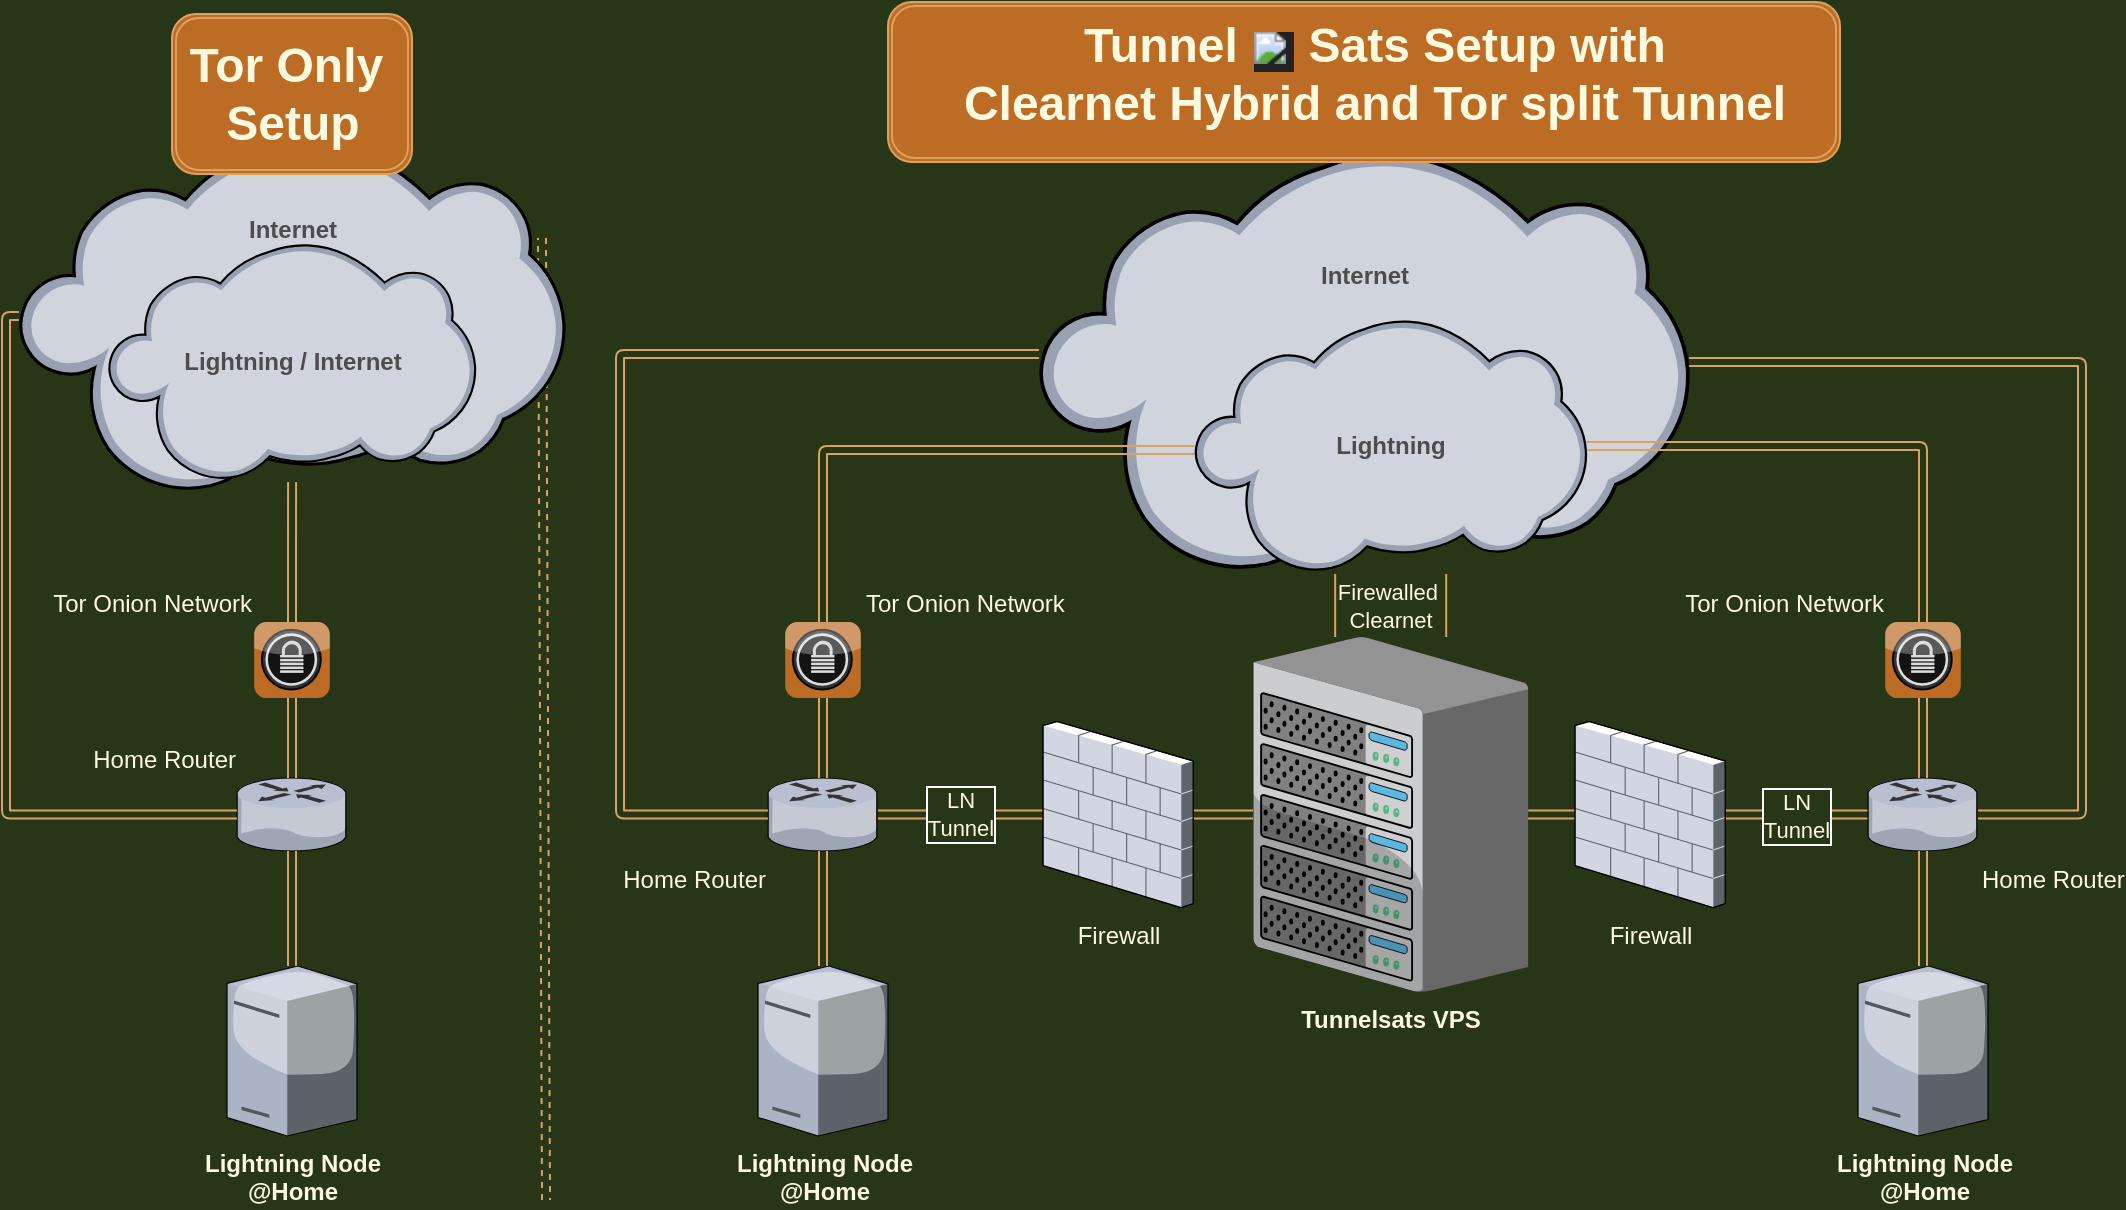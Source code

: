 <mxfile version="20.2.2" type="github"><diagram name="Page-1" id="822b0af5-4adb-64df-f703-e8dfc1f81529"><mxGraphModel dx="2063" dy="1183" grid="0" gridSize="10" guides="1" tooltips="1" connect="1" arrows="1" fold="1" page="1" pageScale="1" pageWidth="1100" pageHeight="850" background="#283618" math="0" shadow="0"><root><mxCell id="0"/><mxCell id="1" parent="0"/><mxCell id="f5En9RY3kI0PJLUmDjsn-64" value="" style="endArrow=none;dashed=1;html=1;rounded=1;strokeColor=#DDA15E;fillColor=#BC6C25;shape=link;labelBackgroundColor=#283618;fontColor=#FEFAE0;" parent="1" edge="1"><mxGeometry width="50" height="50" relative="1" as="geometry"><mxPoint x="286" y="740" as="sourcePoint"/><mxPoint x="284" y="259" as="targetPoint"/></mxGeometry></mxCell><mxCell id="dzVO0lP-Pr6NHZDjBj-I-7" value="&lt;b&gt;&lt;font color=&quot;#4d4d4d&quot;&gt;Internet&lt;br&gt;&lt;br&gt;&lt;br&gt;&lt;br&gt;&lt;br&gt;&lt;br&gt;&lt;br&gt;&lt;/font&gt;&lt;/b&gt;" style="verticalLabelPosition=middle;aspect=fixed;html=1;verticalAlign=middle;strokeColor=#DDA15E;align=center;outlineConnect=0;shape=mxgraph.citrix.cloud;fillColor=#BC6C25;labelPosition=center;fontColor=#FEFAE0;rounded=1;" parent="1" vertex="1"><mxGeometry x="22.49" y="209" width="273.03" height="178.19" as="geometry"/></mxCell><mxCell id="dzVO0lP-Pr6NHZDjBj-I-4" value="&lt;b&gt;&lt;font color=&quot;#4d4d4d&quot;&gt;Internet&lt;br&gt;&lt;br&gt;&lt;br&gt;&lt;br&gt;&lt;br&gt;&lt;br&gt;&lt;br&gt;&lt;/font&gt;&lt;/b&gt;" style="verticalLabelPosition=middle;aspect=fixed;html=1;verticalAlign=middle;strokeColor=#DDA15E;align=center;outlineConnect=0;shape=mxgraph.citrix.cloud;fillColor=#BC6C25;labelPosition=center;fontColor=#FEFAE0;rounded=1;" parent="1" vertex="1"><mxGeometry x="532.44" y="214.91" width="325.13" height="212.19" as="geometry"/></mxCell><mxCell id="f5En9RY3kI0PJLUmDjsn-67" value="" style="shape=ext;double=1;rounded=1;whiteSpace=wrap;html=1;fillColor=#BC6C25;strokeColor=#DDA15E;fontColor=#FEFAE0;" parent="1" vertex="1"><mxGeometry x="99.01" y="147" width="120" height="80" as="geometry"/></mxCell><mxCell id="DgfKNXVbrJm1uEiCSvom-1" value="Home Router" style="verticalLabelPosition=top;aspect=fixed;html=1;verticalAlign=bottom;strokeColor=none;align=right;outlineConnect=0;shape=mxgraph.citrix.router;labelPosition=left;fillColor=#BC6C25;fontColor=#FEFAE0;rounded=1;" parent="1" vertex="1"><mxGeometry x="131.5" y="529" width="55" height="36.5" as="geometry"/></mxCell><mxCell id="f5En9RY3kI0PJLUmDjsn-39" value="LN&lt;br&gt;Tunnel" style="edgeStyle=orthogonalEdgeStyle;shape=link;rounded=1;orthogonalLoop=1;jettySize=auto;html=1;fillColor=#BC6C25;strokeColor=#DDA15E;labelBackgroundColor=#283618;fontColor=#FEFAE0;labelBorderColor=#FFFFFF;" parent="1" source="DgfKNXVbrJm1uEiCSvom-3" target="f5En9RY3kI0PJLUmDjsn-25" edge="1"><mxGeometry relative="1" as="geometry"/></mxCell><mxCell id="f5En9RY3kI0PJLUmDjsn-41" value="" style="edgeStyle=orthogonalEdgeStyle;shape=link;rounded=1;orthogonalLoop=1;jettySize=auto;html=1;strokeColor=#DDA15E;fillColor=#BC6C25;labelBackgroundColor=#283618;fontColor=#FEFAE0;" parent="1" source="DgfKNXVbrJm1uEiCSvom-3" target="f5En9RY3kI0PJLUmDjsn-40" edge="1"><mxGeometry relative="1" as="geometry"><mxPoint x="639.57" y="547" as="targetPoint"/></mxGeometry></mxCell><mxCell id="DgfKNXVbrJm1uEiCSvom-3" value="Firewall" style="verticalLabelPosition=bottom;aspect=fixed;html=1;verticalAlign=top;strokeColor=none;align=center;outlineConnect=0;shape=mxgraph.citrix.firewall;fillColor=#BC6C25;fontColor=#FEFAE0;rounded=1;" parent="1" vertex="1"><mxGeometry x="534.57" y="500.75" width="75" height="93" as="geometry"/></mxCell><mxCell id="DgfKNXVbrJm1uEiCSvom-4" value="&lt;b&gt;Lightning Node&lt;br&gt;@Home&lt;/b&gt;" style="verticalLabelPosition=bottom;aspect=fixed;html=1;verticalAlign=top;strokeColor=none;align=center;outlineConnect=0;shape=mxgraph.citrix.license_server;fillColor=#BC6C25;fontColor=#FEFAE0;rounded=1;" parent="1" vertex="1"><mxGeometry x="126.5" y="623" width="65" height="85" as="geometry"/></mxCell><mxCell id="f5En9RY3kI0PJLUmDjsn-6" value="" style="edgeStyle=orthogonalEdgeStyle;rounded=1;orthogonalLoop=1;jettySize=auto;html=1;shape=link;fillColor=#BC6C25;labelBackgroundColor=#283618;strokeColor=#DDA15E;fontColor=#FEFAE0;" parent="1" source="DgfKNXVbrJm1uEiCSvom-4" target="DgfKNXVbrJm1uEiCSvom-1" edge="1"><mxGeometry relative="1" as="geometry"><mxPoint x="66" y="431" as="sourcePoint"/><mxPoint x="76" y="391" as="targetPoint"/></mxGeometry></mxCell><mxCell id="f5En9RY3kI0PJLUmDjsn-13" value="" style="edgeStyle=orthogonalEdgeStyle;rounded=1;orthogonalLoop=1;jettySize=auto;html=1;shape=link;fillColor=#BC6C25;labelBackgroundColor=#283618;strokeColor=#DDA15E;fontColor=#FEFAE0;startArrow=none;" parent="1" source="f5En9RY3kI0PJLUmDjsn-15" edge="1"><mxGeometry relative="1" as="geometry"><mxPoint x="285.486" y="549.25" as="sourcePoint"/><mxPoint x="159" y="481" as="targetPoint"/></mxGeometry></mxCell><mxCell id="f5En9RY3kI0PJLUmDjsn-17" value="" style="edgeStyle=orthogonalEdgeStyle;shape=link;rounded=1;orthogonalLoop=1;jettySize=auto;html=1;fillColor=#BC6C25;labelBackgroundColor=#283618;strokeColor=#DDA15E;fontColor=#FEFAE0;" parent="1" source="f5En9RY3kI0PJLUmDjsn-15" target="f5En9RY3kI0PJLUmDjsn-8" edge="1"><mxGeometry relative="1" as="geometry"/></mxCell><mxCell id="f5En9RY3kI0PJLUmDjsn-8" value="&lt;b&gt;&lt;font color=&quot;#4d4d4d&quot;&gt;Lightning / Internet&lt;/font&gt;&lt;/b&gt;" style="verticalLabelPosition=middle;aspect=fixed;html=1;verticalAlign=middle;strokeColor=#DDA15E;align=center;outlineConnect=0;shape=mxgraph.citrix.cloud;fillColor=#BC6C25;labelPosition=center;fontColor=#FEFAE0;rounded=1;" parent="1" vertex="1"><mxGeometry x="67.07" y="261" width="183.87" height="120" as="geometry"/></mxCell><mxCell id="f5En9RY3kI0PJLUmDjsn-25" value="Home Router" style="verticalLabelPosition=bottom;aspect=fixed;html=1;verticalAlign=top;strokeColor=none;align=right;outlineConnect=0;shape=mxgraph.citrix.router;labelPosition=left;fillColor=#BC6C25;fontColor=#FEFAE0;rounded=1;" parent="1" vertex="1"><mxGeometry x="397.0" y="529" width="55" height="36.5" as="geometry"/></mxCell><mxCell id="f5En9RY3kI0PJLUmDjsn-26" value="&lt;b&gt;Lightning Node&lt;br&gt;@Home&lt;/b&gt;" style="verticalLabelPosition=bottom;aspect=fixed;html=1;verticalAlign=top;strokeColor=none;align=center;outlineConnect=0;shape=mxgraph.citrix.license_server;fillColor=#BC6C25;fontColor=#FEFAE0;rounded=1;" parent="1" vertex="1"><mxGeometry x="392.0" y="623" width="65" height="85" as="geometry"/></mxCell><mxCell id="f5En9RY3kI0PJLUmDjsn-27" value="" style="edgeStyle=orthogonalEdgeStyle;rounded=1;orthogonalLoop=1;jettySize=auto;html=1;shape=link;fillColor=#BC6C25;labelBackgroundColor=#283618;strokeColor=#DDA15E;fontColor=#FEFAE0;" parent="1" source="f5En9RY3kI0PJLUmDjsn-26" target="f5En9RY3kI0PJLUmDjsn-25" edge="1"><mxGeometry relative="1" as="geometry"><mxPoint x="331.5" y="439" as="sourcePoint"/><mxPoint x="341.5" y="399" as="targetPoint"/></mxGeometry></mxCell><mxCell id="f5En9RY3kI0PJLUmDjsn-28" value="" style="edgeStyle=orthogonalEdgeStyle;rounded=1;orthogonalLoop=1;jettySize=auto;html=1;shape=link;fillColor=#BC6C25;labelBackgroundColor=#283618;strokeColor=#DDA15E;fontColor=#FEFAE0;" parent="1" source="f5En9RY3kI0PJLUmDjsn-25" edge="1"><mxGeometry relative="1" as="geometry"><mxPoint x="550.986" y="557.25" as="sourcePoint"/><mxPoint x="424.5" y="489" as="targetPoint"/></mxGeometry></mxCell><mxCell id="f5En9RY3kI0PJLUmDjsn-29" value="" style="edgeStyle=orthogonalEdgeStyle;shape=link;rounded=1;orthogonalLoop=1;jettySize=auto;html=1;fillColor=#BC6C25;labelBackgroundColor=#283618;strokeColor=#DDA15E;fontColor=#FEFAE0;" parent="1" source="f5En9RY3kI0PJLUmDjsn-30" target="f5En9RY3kI0PJLUmDjsn-31" edge="1"><mxGeometry relative="1" as="geometry"><mxPoint x="568" y="394" as="targetPoint"/><Array as="points"><mxPoint x="424" y="365"/></Array></mxGeometry></mxCell><mxCell id="f5En9RY3kI0PJLUmDjsn-30" value="Tor Onion Network" style="verticalLabelPosition=top;aspect=fixed;html=1;verticalAlign=bottom;strokeColor=none;align=left;outlineConnect=0;shape=mxgraph.citrix.role_secure_access;fillColor=#BC6C25;gradientDirection=south;labelPosition=right;fontColor=#FEFAE0;rounded=1;" parent="1" vertex="1"><mxGeometry x="405.5" y="451" width="38" height="38" as="geometry"/></mxCell><mxCell id="f5En9RY3kI0PJLUmDjsn-31" value="&lt;b&gt;&lt;font color=&quot;#4d4d4d&quot;&gt;Lightning&lt;/font&gt;&lt;/b&gt;" style="verticalLabelPosition=middle;aspect=fixed;html=1;verticalAlign=middle;strokeColor=#DDA15E;align=center;outlineConnect=0;shape=mxgraph.citrix.cloud;fillColor=#BC6C25;labelPosition=center;fontColor=#FEFAE0;rounded=1;" parent="1" vertex="1"><mxGeometry x="610.25" y="299" width="196.13" height="128" as="geometry"/></mxCell><mxCell id="f5En9RY3kI0PJLUmDjsn-40" value="&lt;b&gt;Tunnelsats VPS&lt;/b&gt;" style="verticalLabelPosition=bottom;aspect=fixed;html=1;verticalAlign=top;strokeColor=none;align=center;outlineConnect=0;shape=mxgraph.citrix.chassis;fillColor=#BC6C25;fontColor=#FEFAE0;rounded=1;" parent="1" vertex="1"><mxGeometry x="639.57" y="458.5" width="137.5" height="177.5" as="geometry"/></mxCell><mxCell id="f5En9RY3kI0PJLUmDjsn-44" value="LN&lt;br&gt;Tunnel" style="edgeStyle=orthogonalEdgeStyle;shape=link;rounded=1;orthogonalLoop=1;jettySize=auto;html=1;fillColor=#BC6C25;strokeColor=#DDA15E;labelBackgroundColor=#283618;fontColor=#FEFAE0;labelBorderColor=#FFFFFF;" parent="1" source="f5En9RY3kI0PJLUmDjsn-45" target="f5En9RY3kI0PJLUmDjsn-46" edge="1"><mxGeometry relative="1" as="geometry"/></mxCell><mxCell id="f5En9RY3kI0PJLUmDjsn-55" value="" style="edgeStyle=orthogonalEdgeStyle;shape=link;rounded=1;orthogonalLoop=1;jettySize=auto;html=1;strokeColor=#DDA15E;fillColor=#BC6C25;labelBackgroundColor=#283618;fontColor=#FEFAE0;" parent="1" source="f5En9RY3kI0PJLUmDjsn-45" target="f5En9RY3kI0PJLUmDjsn-40" edge="1"><mxGeometry relative="1" as="geometry"/></mxCell><mxCell id="f5En9RY3kI0PJLUmDjsn-45" value="Firewall" style="verticalLabelPosition=bottom;aspect=fixed;html=1;verticalAlign=top;strokeColor=none;align=center;outlineConnect=0;shape=mxgraph.citrix.firewall;fillColor=#BC6C25;fontColor=#FEFAE0;rounded=1;" parent="1" vertex="1"><mxGeometry x="800.57" y="500.75" width="75" height="93" as="geometry"/></mxCell><mxCell id="f5En9RY3kI0PJLUmDjsn-46" value="Home Router" style="verticalLabelPosition=bottom;aspect=fixed;html=1;verticalAlign=top;strokeColor=none;align=left;outlineConnect=0;shape=mxgraph.citrix.router;labelPosition=right;fillColor=#BC6C25;fontColor=#FEFAE0;rounded=1;" parent="1" vertex="1"><mxGeometry x="947.0" y="529" width="55" height="36.5" as="geometry"/></mxCell><mxCell id="f5En9RY3kI0PJLUmDjsn-47" value="&lt;b&gt;Lightning Node&lt;br&gt;@Home&lt;/b&gt;" style="verticalLabelPosition=bottom;aspect=fixed;html=1;verticalAlign=top;strokeColor=none;align=center;outlineConnect=0;shape=mxgraph.citrix.license_server;fillColor=#BC6C25;fontColor=#FEFAE0;rounded=1;" parent="1" vertex="1"><mxGeometry x="942.0" y="623" width="65" height="85" as="geometry"/></mxCell><mxCell id="f5En9RY3kI0PJLUmDjsn-48" value="" style="edgeStyle=orthogonalEdgeStyle;rounded=1;orthogonalLoop=1;jettySize=auto;html=1;shape=link;fillColor=#BC6C25;labelBackgroundColor=#283618;strokeColor=#DDA15E;fontColor=#FEFAE0;" parent="1" source="f5En9RY3kI0PJLUmDjsn-47" target="f5En9RY3kI0PJLUmDjsn-46" edge="1"><mxGeometry relative="1" as="geometry"><mxPoint x="881.5" y="439" as="sourcePoint"/><mxPoint x="891.5" y="399" as="targetPoint"/></mxGeometry></mxCell><mxCell id="f5En9RY3kI0PJLUmDjsn-49" value="" style="edgeStyle=orthogonalEdgeStyle;rounded=1;orthogonalLoop=1;jettySize=auto;html=1;shape=link;fillColor=#BC6C25;labelBackgroundColor=#283618;strokeColor=#DDA15E;fontColor=#FEFAE0;" parent="1" source="f5En9RY3kI0PJLUmDjsn-46" edge="1"><mxGeometry relative="1" as="geometry"><mxPoint x="1100.986" y="557.25" as="sourcePoint"/><mxPoint x="974.5" y="489" as="targetPoint"/></mxGeometry></mxCell><mxCell id="f5En9RY3kI0PJLUmDjsn-50" value="" style="edgeStyle=orthogonalEdgeStyle;shape=link;rounded=1;orthogonalLoop=1;jettySize=auto;html=1;fillColor=#BC6C25;labelBackgroundColor=#283618;strokeColor=#DDA15E;fontColor=#FEFAE0;" parent="1" source="f5En9RY3kI0PJLUmDjsn-51" target="f5En9RY3kI0PJLUmDjsn-31" edge="1"><mxGeometry relative="1" as="geometry"><mxPoint x="807.57" y="329" as="targetPoint"/><Array as="points"><mxPoint x="974" y="363"/><mxPoint x="810" y="363"/></Array></mxGeometry></mxCell><mxCell id="f5En9RY3kI0PJLUmDjsn-51" value="Tor Onion Network" style="verticalLabelPosition=top;aspect=fixed;html=1;verticalAlign=bottom;strokeColor=none;align=right;outlineConnect=0;shape=mxgraph.citrix.role_secure_access;fillColor=#BC6C25;gradientDirection=south;labelPosition=left;fontColor=#FEFAE0;rounded=1;" parent="1" vertex="1"><mxGeometry x="955.5" y="451" width="38" height="38" as="geometry"/></mxCell><mxCell id="f5En9RY3kI0PJLUmDjsn-59" value="Firewalled&amp;nbsp;&lt;br&gt;Clearnet" style="edgeStyle=orthogonalEdgeStyle;shape=link;rounded=1;orthogonalLoop=1;jettySize=auto;html=1;strokeColor=#DDA15E;fillColor=#BC6C25;width=55.517;labelBackgroundColor=#283618;fontColor=#FEFAE0;" parent="1" source="f5En9RY3kI0PJLUmDjsn-40" target="f5En9RY3kI0PJLUmDjsn-31" edge="1"><mxGeometry relative="1" as="geometry"><mxPoint x="603.57" y="557.276" as="sourcePoint"/><mxPoint x="649.57" y="557.276" as="targetPoint"/></mxGeometry></mxCell><mxCell id="f5En9RY3kI0PJLUmDjsn-66" value="Tor Only&amp;nbsp;&lt;br&gt;Setup" style="text;strokeColor=none;fillColor=none;html=1;fontSize=24;fontStyle=1;verticalAlign=middle;align=center;fontColor=#FEFAE0;rounded=1;" parent="1" vertex="1"><mxGeometry x="109.01" y="167" width="100" height="40" as="geometry"/></mxCell><mxCell id="f5En9RY3kI0PJLUmDjsn-68" value="" style="shape=ext;double=1;rounded=1;whiteSpace=wrap;html=1;fillColor=#BC6C25;strokeColor=#DDA15E;fontColor=#FEFAE0;" parent="1" vertex="1"><mxGeometry x="457" y="141" width="476" height="80" as="geometry"/></mxCell><mxCell id="f5En9RY3kI0PJLUmDjsn-69" value="Tunnel&amp;nbsp;&lt;img draggable=&quot;false&quot; class=&quot;emoji emoji-small&quot; src=&quot;https://webz.telegram.org/img-apple-64/26a1.png&quot; alt=&quot;⚡&quot; style=&quot;box-sizing: border-box ; vertical-align: 0px ; border-style: none ; background: 0% 0% / 1.25rem no-repeat rgb(33 , 33 , 33) ; color: rgba(0 , 0 , 0 , 0) ; display: inline-block ; width: 1.25rem ; height: 1.25rem ; overflow: hidden ; margin: 0px 1px -5px ; font-family: &amp;#34;roboto&amp;#34; , , &amp;#34;blinkmacsystemfont&amp;#34; , &amp;#34;apple color emoji&amp;#34; , &amp;#34;segoe ui&amp;#34; , &amp;#34;oxygen&amp;#34; , &amp;#34;ubuntu&amp;#34; , &amp;#34;cantarell&amp;#34; , &amp;#34;fira sans&amp;#34; , &amp;#34;droid sans&amp;#34; , &amp;#34;helvetica neue&amp;#34; , sans-serif ; font-size: 16px ; font-weight: 400&quot;&gt;&amp;nbsp;Sats Setup with &lt;br&gt;Clearnet Hybrid and Tor split Tunnel" style="text;strokeColor=none;fillColor=none;html=1;fontSize=24;fontStyle=1;verticalAlign=middle;align=center;fontColor=#FEFAE0;rounded=1;" parent="1" vertex="1"><mxGeometry x="657" y="157" width="86.5" height="40" as="geometry"/></mxCell><mxCell id="dzVO0lP-Pr6NHZDjBj-I-5" value="" style="edgeStyle=orthogonalEdgeStyle;shape=link;rounded=1;orthogonalLoop=1;jettySize=auto;html=1;fillColor=#BC6C25;labelBackgroundColor=#283618;strokeColor=#DDA15E;fontColor=#FEFAE0;" parent="1" source="f5En9RY3kI0PJLUmDjsn-25" target="dzVO0lP-Pr6NHZDjBj-I-4" edge="1"><mxGeometry relative="1" as="geometry"><mxPoint x="508.76" y="278.019" as="targetPoint"/><Array as="points"><mxPoint x="323" y="547"/><mxPoint x="323" y="317"/></Array><mxPoint x="322.996" y="363.99" as="sourcePoint"/></mxGeometry></mxCell><mxCell id="dzVO0lP-Pr6NHZDjBj-I-6" value="" style="edgeStyle=orthogonalEdgeStyle;shape=link;rounded=1;orthogonalLoop=1;jettySize=auto;html=1;fillColor=#BC6C25;labelBackgroundColor=#283618;strokeColor=#DDA15E;fontColor=#FEFAE0;" parent="1" source="f5En9RY3kI0PJLUmDjsn-46" target="dzVO0lP-Pr6NHZDjBj-I-4" edge="1"><mxGeometry relative="1" as="geometry"><mxPoint x="1110.44" y="306.999" as="targetPoint"/><Array as="points"><mxPoint x="1054" y="321"/></Array><mxPoint x="1018" y="553" as="sourcePoint"/></mxGeometry></mxCell><mxCell id="dzVO0lP-Pr6NHZDjBj-I-8" value="" style="edgeStyle=orthogonalEdgeStyle;shape=link;rounded=1;orthogonalLoop=1;jettySize=auto;html=1;fillColor=#BC6C25;labelBackgroundColor=#283618;strokeColor=#DDA15E;fontColor=#FEFAE0;" parent="1" source="DgfKNXVbrJm1uEiCSvom-1" target="dzVO0lP-Pr6NHZDjBj-I-7" edge="1"><mxGeometry relative="1" as="geometry"><mxPoint x="244.44" y="312.999" as="targetPoint"/><Array as="points"><mxPoint x="16" y="298"/></Array><mxPoint x="109" y="543.227" as="sourcePoint"/></mxGeometry></mxCell><mxCell id="f5En9RY3kI0PJLUmDjsn-15" value="Tor Onion Network" style="verticalLabelPosition=top;aspect=fixed;html=1;verticalAlign=bottom;strokeColor=none;align=right;outlineConnect=0;shape=mxgraph.citrix.role_secure_access;fillColor=#BC6C25;gradientDirection=south;labelPosition=left;fontColor=#FEFAE0;rounded=1;" parent="1" vertex="1"><mxGeometry x="140" y="451" width="38" height="38" as="geometry"/></mxCell><mxCell id="dzVO0lP-Pr6NHZDjBj-I-9" value="" style="edgeStyle=orthogonalEdgeStyle;rounded=1;orthogonalLoop=1;jettySize=auto;html=1;shape=link;fillColor=#BC6C25;labelBackgroundColor=#283618;strokeColor=#DDA15E;fontColor=#FEFAE0;endArrow=none;" parent="1" source="DgfKNXVbrJm1uEiCSvom-1" target="f5En9RY3kI0PJLUmDjsn-15" edge="1"><mxGeometry relative="1" as="geometry"><mxPoint x="159" y="529" as="sourcePoint"/><mxPoint x="159" y="481" as="targetPoint"/></mxGeometry></mxCell></root></mxGraphModel></diagram></mxfile>